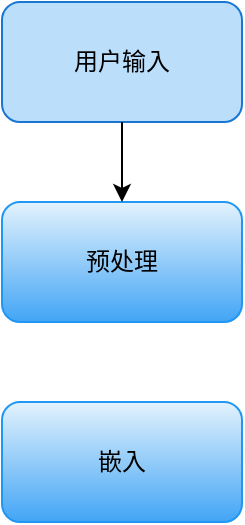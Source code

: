 <mxfile>
  <diagram name="RAG流程图" id="gpfjG_q4in2JqVZKO5KH">
    <mxGraphModel dx="1200" dy="580" grid="1" gridSize="10">
      <root>
        <!-- 基础节点 -->
        <mxCell id="0" />
        <mxCell id="1" parent="0" />

        <!-- 流程节点 -->
        <mxCell id="2" value="用户输入" style="rounded=1;whiteSpace=wrap;html=1;fillColor=#BBDEFB;strokeColor=#1976D2;" parent="1" vertex="1">
          <mxGeometry x="500" y="20" width="120" height="60" as="geometry" />
        </mxCell>
        
        <!-- 中间流程节点样式 -->
        <mxCell id="3" value="预处理" style="rounded=1;whiteSpace=wrap;html=1;fillColor=#E3F2FD;strokeColor=#2196F3;gradientColor=#42A5F5;" parent="1" vertex="1">
          <mxGeometry x="500" y="120" width="120" height="60" as="geometry" />
        </mxCell>

        <!-- 添加更多节点，修改以下数值即可 -->
        <mxCell id="4" value="嵌入" style="rounded=1;whiteSpace=wrap;html=1;fillColor=#E3F2FD;strokeColor=#2196F3;gradientColor=#42A5F5;" parent="1" vertex="1">
          <mxGeometry x="500" y="220" width="120" height="60" as="geometry" />
        </mxCell>

        <!-- 连接线 -->
        <mxCell id="conn1" style="edgeStyle=orthogonalEdgeStyle;rounded=0;html=1;endArrow=classic;endFill=1;" parent="1" source="2" target="3" edge="1">
          <mxGeometry relative="1" as="geometry" />
        </mxCell>

        <!-- 更多连接线... -->
      </root>
    </mxGraphModel>
  </diagram>
</mxfile>
